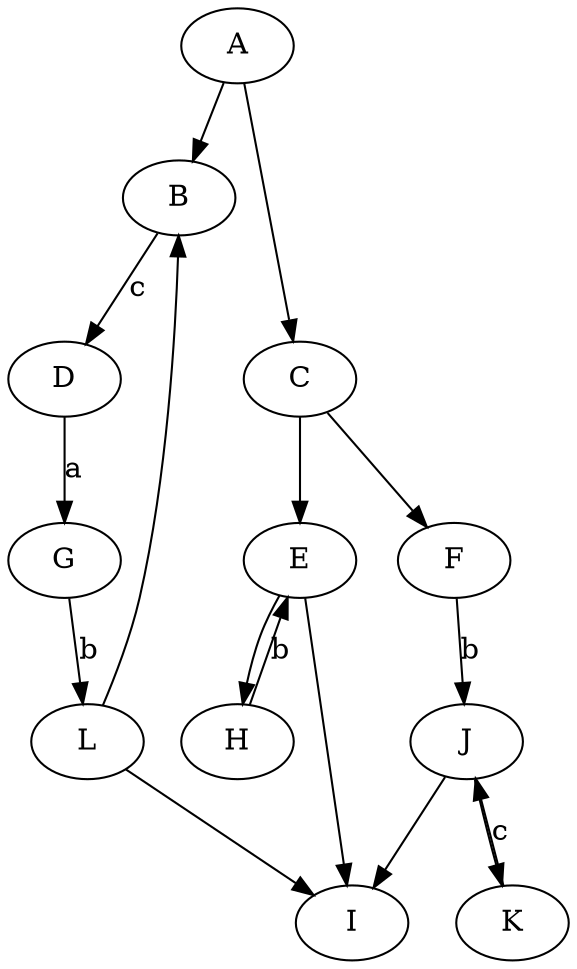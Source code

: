 digraph Recognizer {

    rankdir = UD;

    A
    B
    C
    D
    E
    F
    G
    H
    I [label = "I" final = true]
    J
    K
    L

    A -> B
    A -> C
    B -> D [label = "c"]
    C -> E
    C -> F
    D -> G [label = "a"]
    E -> H
    E -> I
    F -> J [label = "b"]
    G -> L [label = "b"]
    H -> E [label = "b"]
    L -> B
    J -> K
    J -> I
    K -> J [label = "c"]
    L -> I
}